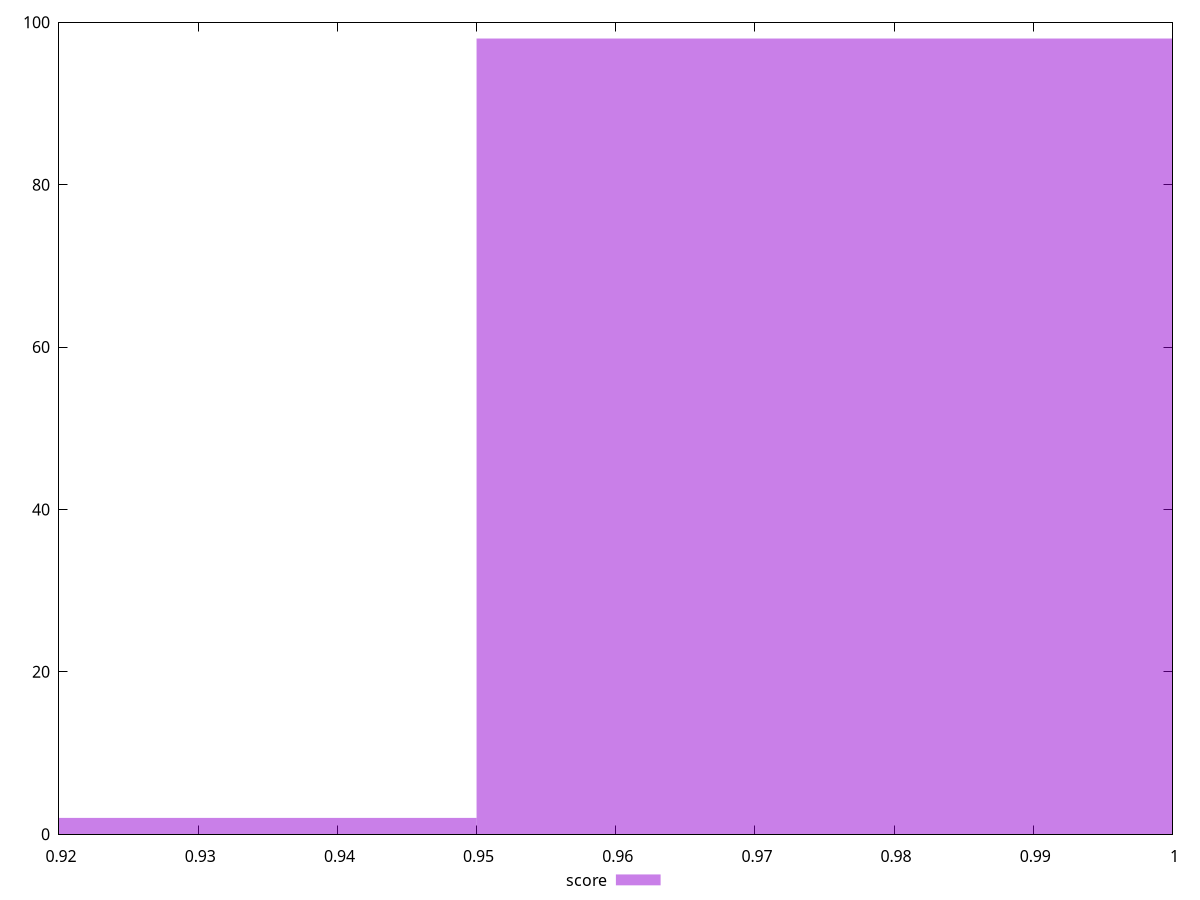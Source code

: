 reset

$score <<EOF
1 98
0.9 2
EOF

set key outside below
set boxwidth 0.1
set xrange [0.92:1]
set yrange [0:100]
set trange [0:100]
set style fill transparent solid 0.5 noborder
set terminal svg size 640, 490 enhanced background rgb 'white'
set output "reports/report_00030_2021-02-24T20-42-31.540Z/cumulative-layout-shift/samples/music/score/histogram.svg"

plot $score title "score" with boxes

reset
